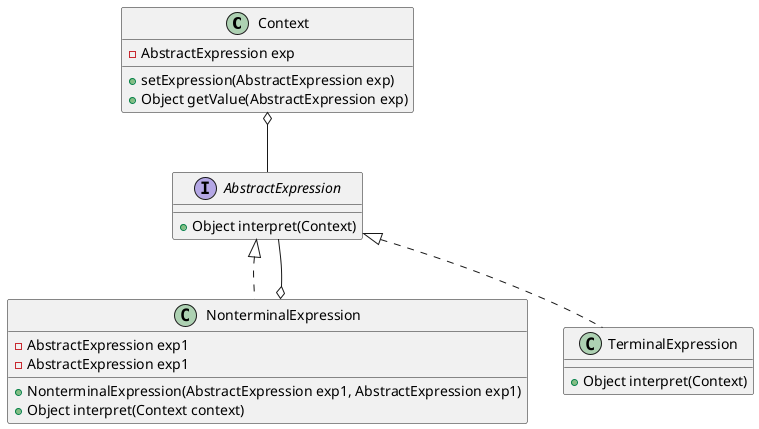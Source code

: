 @startuml

Context o-- AbstractExpression
NonterminalExpression o-- AbstractExpression

interface AbstractExpression {
  +Object interpret(Context)
}

class TerminalExpression implements AbstractExpression {
  +Object interpret(Context)
}

class NonterminalExpression implements AbstractExpression {
  -AbstractExpression exp1
  -AbstractExpression exp1

  +NonterminalExpression(AbstractExpression exp1, AbstractExpression exp1)
  +Object interpret(Context context)
}

class Context {
  -AbstractExpression exp
  
  +setExpression(AbstractExpression exp)
  +Object getValue(AbstractExpression exp)
}

@enduml